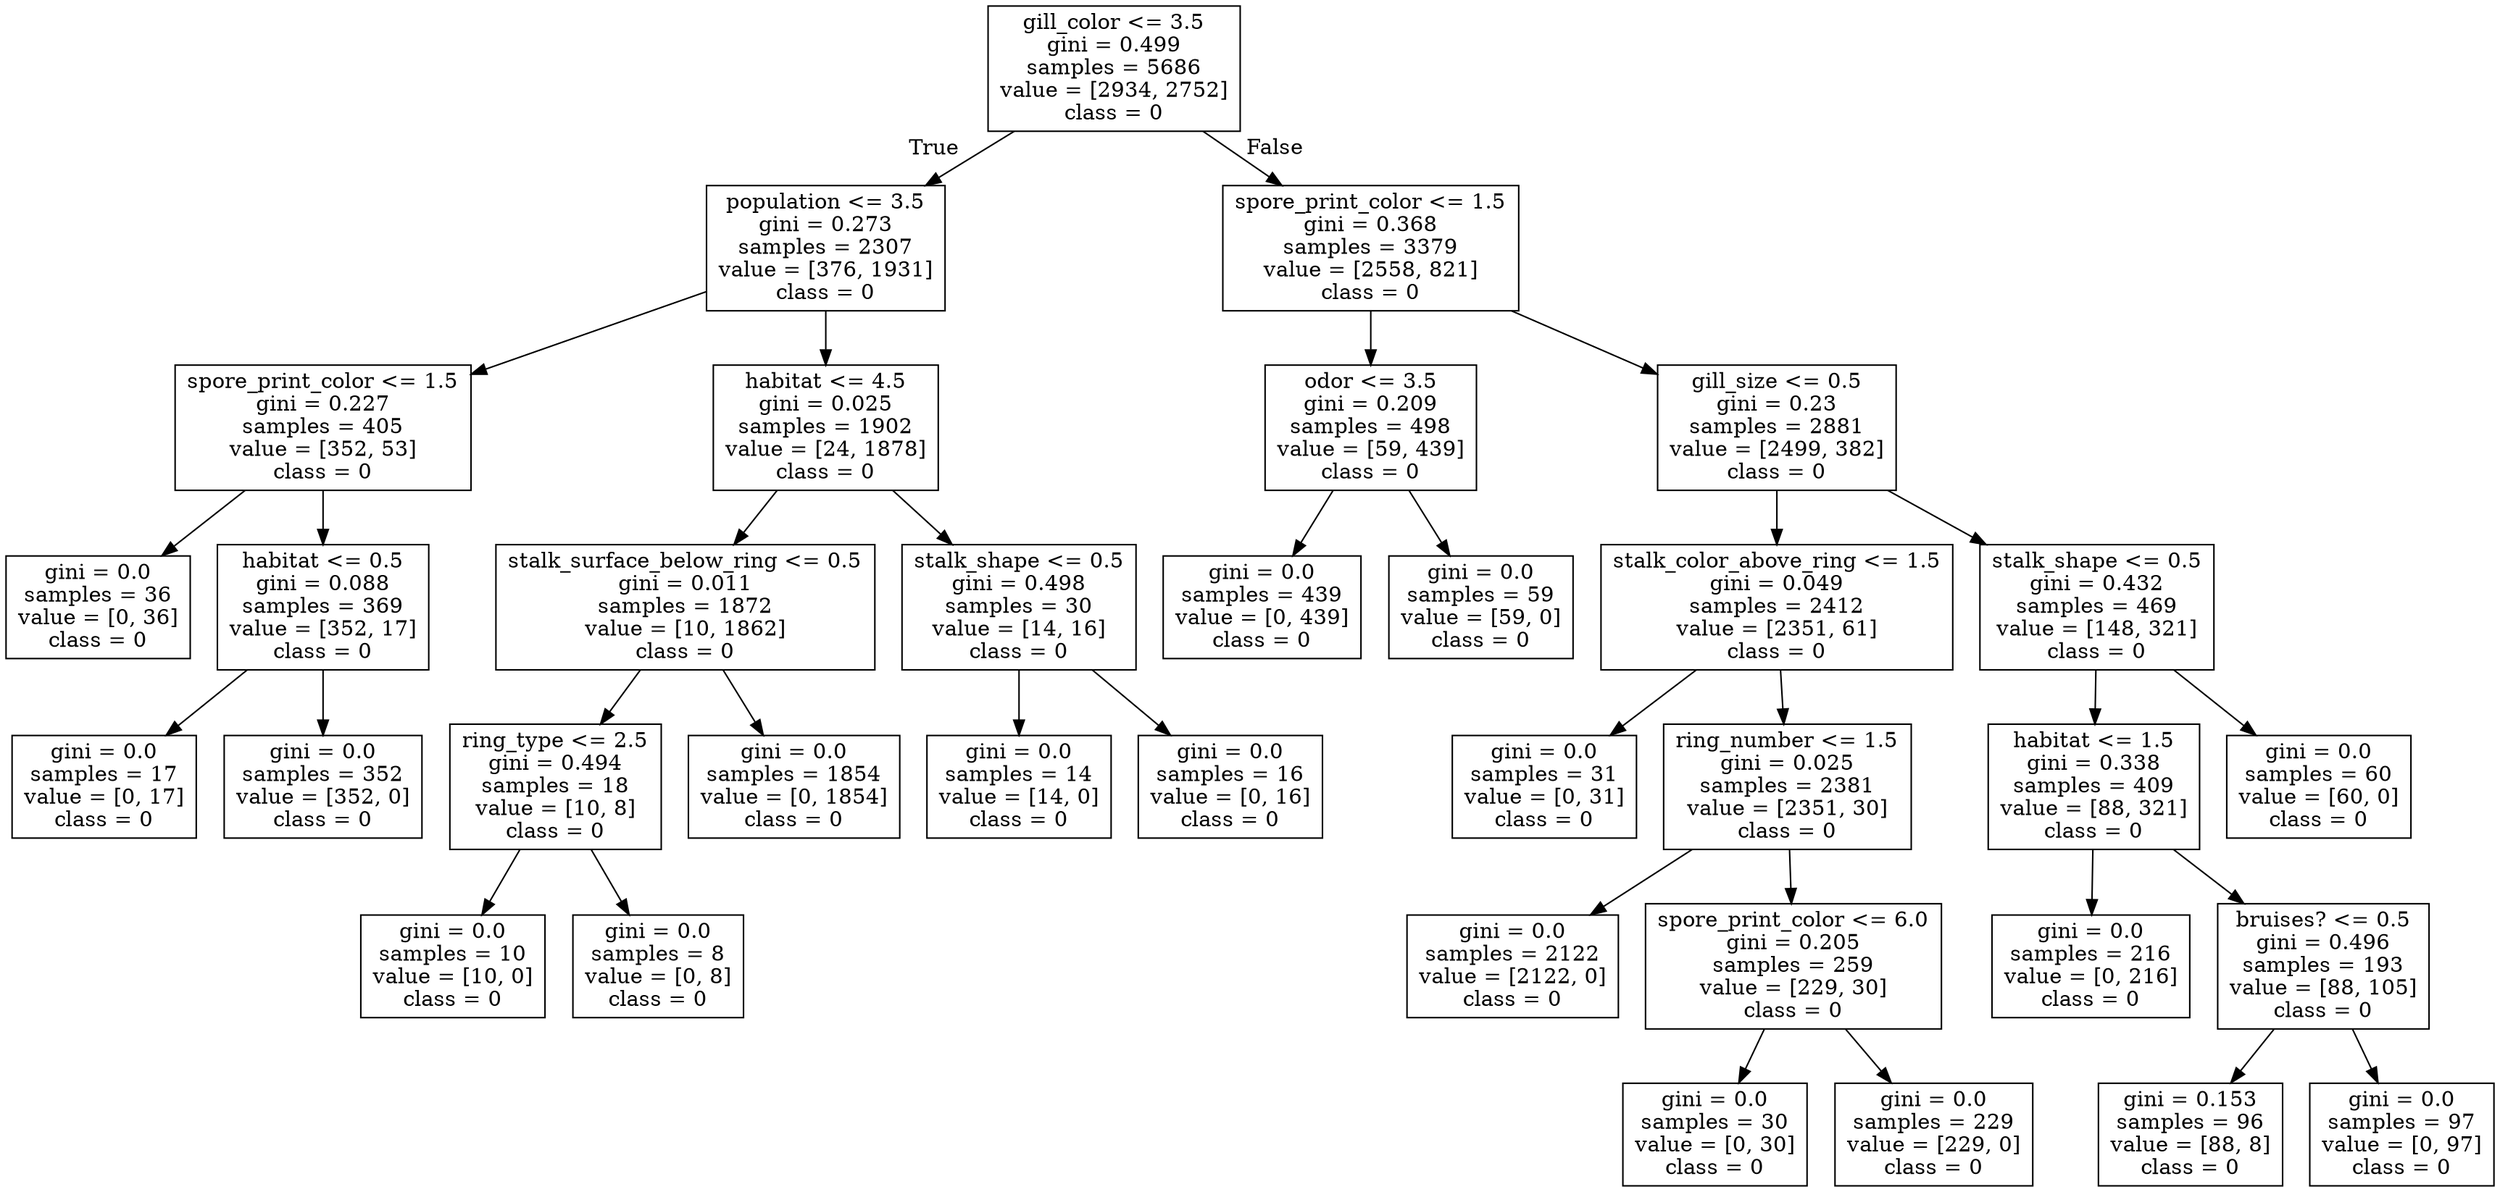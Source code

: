 digraph Tree {
node [shape=box] ;
0 [label="gill_color <= 3.5\ngini = 0.499\nsamples = 5686\nvalue = [2934, 2752]\nclass = 0"] ;
1 [label="population <= 3.5\ngini = 0.273\nsamples = 2307\nvalue = [376, 1931]\nclass = 0"] ;
0 -> 1 [labeldistance=2.5, labelangle=45, headlabel="True"] ;
2 [label="spore_print_color <= 1.5\ngini = 0.227\nsamples = 405\nvalue = [352, 53]\nclass = 0"] ;
1 -> 2 ;
3 [label="gini = 0.0\nsamples = 36\nvalue = [0, 36]\nclass = 0"] ;
2 -> 3 ;
4 [label="habitat <= 0.5\ngini = 0.088\nsamples = 369\nvalue = [352, 17]\nclass = 0"] ;
2 -> 4 ;
5 [label="gini = 0.0\nsamples = 17\nvalue = [0, 17]\nclass = 0"] ;
4 -> 5 ;
6 [label="gini = 0.0\nsamples = 352\nvalue = [352, 0]\nclass = 0"] ;
4 -> 6 ;
7 [label="habitat <= 4.5\ngini = 0.025\nsamples = 1902\nvalue = [24, 1878]\nclass = 0"] ;
1 -> 7 ;
8 [label="stalk_surface_below_ring <= 0.5\ngini = 0.011\nsamples = 1872\nvalue = [10, 1862]\nclass = 0"] ;
7 -> 8 ;
9 [label="ring_type <= 2.5\ngini = 0.494\nsamples = 18\nvalue = [10, 8]\nclass = 0"] ;
8 -> 9 ;
10 [label="gini = 0.0\nsamples = 10\nvalue = [10, 0]\nclass = 0"] ;
9 -> 10 ;
11 [label="gini = 0.0\nsamples = 8\nvalue = [0, 8]\nclass = 0"] ;
9 -> 11 ;
12 [label="gini = 0.0\nsamples = 1854\nvalue = [0, 1854]\nclass = 0"] ;
8 -> 12 ;
13 [label="stalk_shape <= 0.5\ngini = 0.498\nsamples = 30\nvalue = [14, 16]\nclass = 0"] ;
7 -> 13 ;
14 [label="gini = 0.0\nsamples = 14\nvalue = [14, 0]\nclass = 0"] ;
13 -> 14 ;
15 [label="gini = 0.0\nsamples = 16\nvalue = [0, 16]\nclass = 0"] ;
13 -> 15 ;
16 [label="spore_print_color <= 1.5\ngini = 0.368\nsamples = 3379\nvalue = [2558, 821]\nclass = 0"] ;
0 -> 16 [labeldistance=2.5, labelangle=-45, headlabel="False"] ;
17 [label="odor <= 3.5\ngini = 0.209\nsamples = 498\nvalue = [59, 439]\nclass = 0"] ;
16 -> 17 ;
18 [label="gini = 0.0\nsamples = 439\nvalue = [0, 439]\nclass = 0"] ;
17 -> 18 ;
19 [label="gini = 0.0\nsamples = 59\nvalue = [59, 0]\nclass = 0"] ;
17 -> 19 ;
20 [label="gill_size <= 0.5\ngini = 0.23\nsamples = 2881\nvalue = [2499, 382]\nclass = 0"] ;
16 -> 20 ;
21 [label="stalk_color_above_ring <= 1.5\ngini = 0.049\nsamples = 2412\nvalue = [2351, 61]\nclass = 0"] ;
20 -> 21 ;
22 [label="gini = 0.0\nsamples = 31\nvalue = [0, 31]\nclass = 0"] ;
21 -> 22 ;
23 [label="ring_number <= 1.5\ngini = 0.025\nsamples = 2381\nvalue = [2351, 30]\nclass = 0"] ;
21 -> 23 ;
24 [label="gini = 0.0\nsamples = 2122\nvalue = [2122, 0]\nclass = 0"] ;
23 -> 24 ;
25 [label="spore_print_color <= 6.0\ngini = 0.205\nsamples = 259\nvalue = [229, 30]\nclass = 0"] ;
23 -> 25 ;
26 [label="gini = 0.0\nsamples = 30\nvalue = [0, 30]\nclass = 0"] ;
25 -> 26 ;
27 [label="gini = 0.0\nsamples = 229\nvalue = [229, 0]\nclass = 0"] ;
25 -> 27 ;
28 [label="stalk_shape <= 0.5\ngini = 0.432\nsamples = 469\nvalue = [148, 321]\nclass = 0"] ;
20 -> 28 ;
29 [label="habitat <= 1.5\ngini = 0.338\nsamples = 409\nvalue = [88, 321]\nclass = 0"] ;
28 -> 29 ;
30 [label="gini = 0.0\nsamples = 216\nvalue = [0, 216]\nclass = 0"] ;
29 -> 30 ;
31 [label="bruises? <= 0.5\ngini = 0.496\nsamples = 193\nvalue = [88, 105]\nclass = 0"] ;
29 -> 31 ;
32 [label="gini = 0.153\nsamples = 96\nvalue = [88, 8]\nclass = 0"] ;
31 -> 32 ;
33 [label="gini = 0.0\nsamples = 97\nvalue = [0, 97]\nclass = 0"] ;
31 -> 33 ;
34 [label="gini = 0.0\nsamples = 60\nvalue = [60, 0]\nclass = 0"] ;
28 -> 34 ;
}